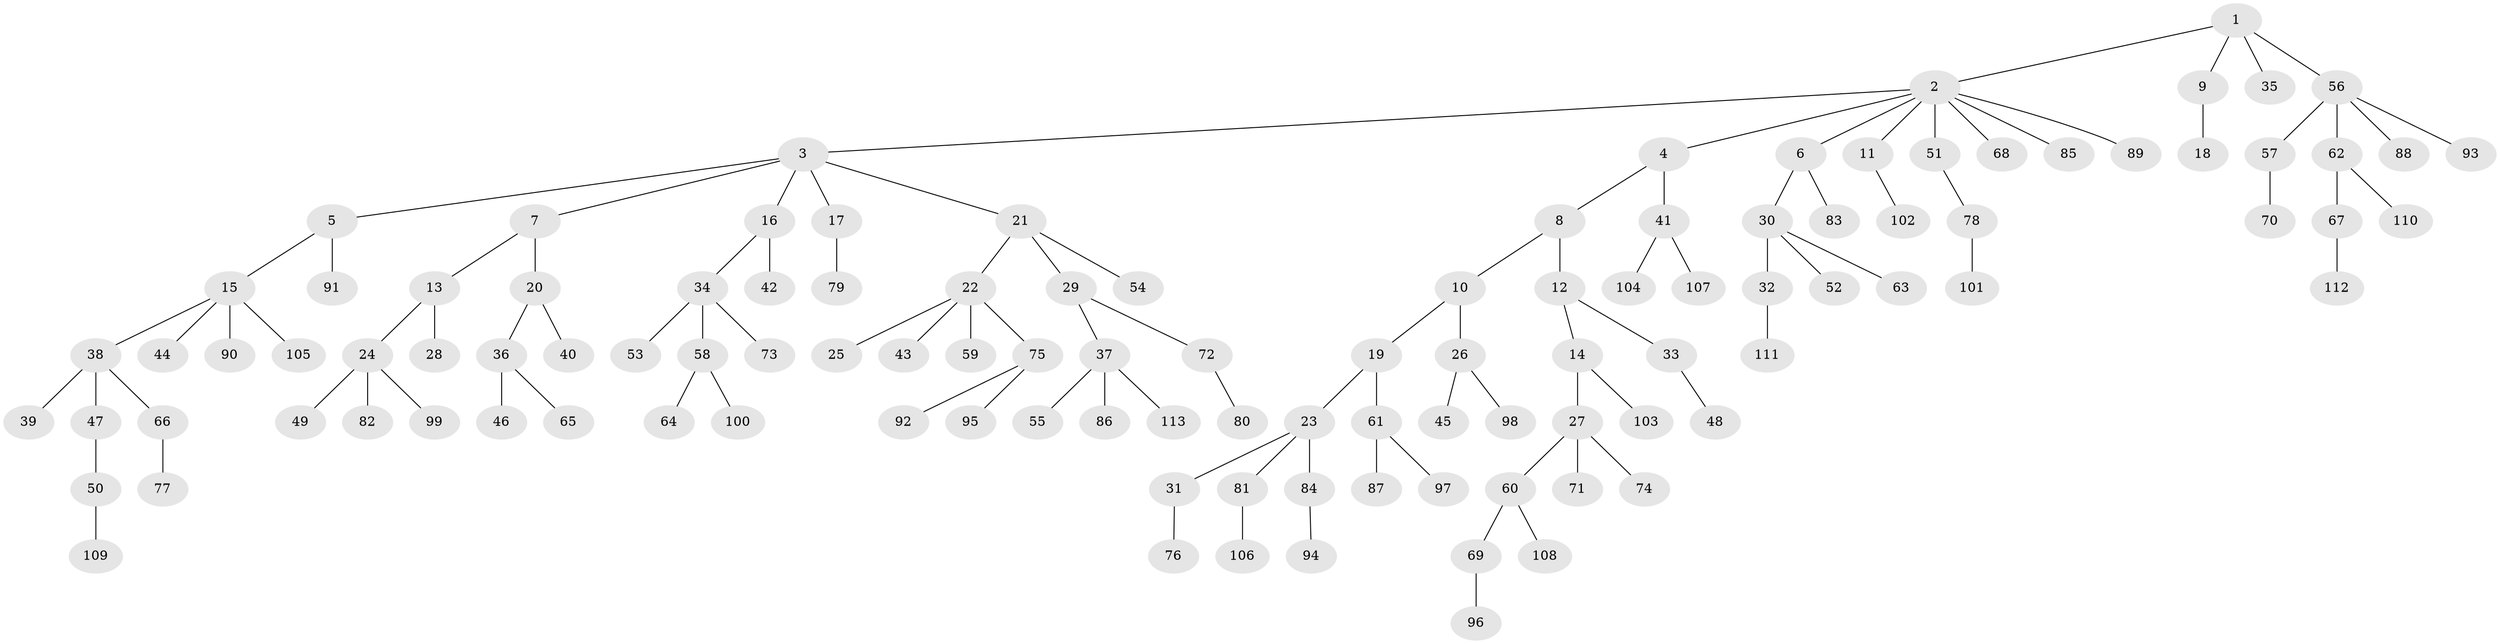 // coarse degree distribution, {11: 0.014925373134328358, 6: 0.029850746268656716, 3: 0.1791044776119403, 2: 0.13432835820895522, 1: 0.582089552238806, 4: 0.05970149253731343}
// Generated by graph-tools (version 1.1) at 2025/19/03/04/25 18:19:06]
// undirected, 113 vertices, 112 edges
graph export_dot {
graph [start="1"]
  node [color=gray90,style=filled];
  1;
  2;
  3;
  4;
  5;
  6;
  7;
  8;
  9;
  10;
  11;
  12;
  13;
  14;
  15;
  16;
  17;
  18;
  19;
  20;
  21;
  22;
  23;
  24;
  25;
  26;
  27;
  28;
  29;
  30;
  31;
  32;
  33;
  34;
  35;
  36;
  37;
  38;
  39;
  40;
  41;
  42;
  43;
  44;
  45;
  46;
  47;
  48;
  49;
  50;
  51;
  52;
  53;
  54;
  55;
  56;
  57;
  58;
  59;
  60;
  61;
  62;
  63;
  64;
  65;
  66;
  67;
  68;
  69;
  70;
  71;
  72;
  73;
  74;
  75;
  76;
  77;
  78;
  79;
  80;
  81;
  82;
  83;
  84;
  85;
  86;
  87;
  88;
  89;
  90;
  91;
  92;
  93;
  94;
  95;
  96;
  97;
  98;
  99;
  100;
  101;
  102;
  103;
  104;
  105;
  106;
  107;
  108;
  109;
  110;
  111;
  112;
  113;
  1 -- 2;
  1 -- 9;
  1 -- 35;
  1 -- 56;
  2 -- 3;
  2 -- 4;
  2 -- 6;
  2 -- 11;
  2 -- 51;
  2 -- 68;
  2 -- 85;
  2 -- 89;
  3 -- 5;
  3 -- 7;
  3 -- 16;
  3 -- 17;
  3 -- 21;
  4 -- 8;
  4 -- 41;
  5 -- 15;
  5 -- 91;
  6 -- 30;
  6 -- 83;
  7 -- 13;
  7 -- 20;
  8 -- 10;
  8 -- 12;
  9 -- 18;
  10 -- 19;
  10 -- 26;
  11 -- 102;
  12 -- 14;
  12 -- 33;
  13 -- 24;
  13 -- 28;
  14 -- 27;
  14 -- 103;
  15 -- 38;
  15 -- 44;
  15 -- 90;
  15 -- 105;
  16 -- 34;
  16 -- 42;
  17 -- 79;
  19 -- 23;
  19 -- 61;
  20 -- 36;
  20 -- 40;
  21 -- 22;
  21 -- 29;
  21 -- 54;
  22 -- 25;
  22 -- 43;
  22 -- 59;
  22 -- 75;
  23 -- 31;
  23 -- 81;
  23 -- 84;
  24 -- 49;
  24 -- 82;
  24 -- 99;
  26 -- 45;
  26 -- 98;
  27 -- 60;
  27 -- 71;
  27 -- 74;
  29 -- 37;
  29 -- 72;
  30 -- 32;
  30 -- 52;
  30 -- 63;
  31 -- 76;
  32 -- 111;
  33 -- 48;
  34 -- 53;
  34 -- 58;
  34 -- 73;
  36 -- 46;
  36 -- 65;
  37 -- 55;
  37 -- 86;
  37 -- 113;
  38 -- 39;
  38 -- 47;
  38 -- 66;
  41 -- 104;
  41 -- 107;
  47 -- 50;
  50 -- 109;
  51 -- 78;
  56 -- 57;
  56 -- 62;
  56 -- 88;
  56 -- 93;
  57 -- 70;
  58 -- 64;
  58 -- 100;
  60 -- 69;
  60 -- 108;
  61 -- 87;
  61 -- 97;
  62 -- 67;
  62 -- 110;
  66 -- 77;
  67 -- 112;
  69 -- 96;
  72 -- 80;
  75 -- 92;
  75 -- 95;
  78 -- 101;
  81 -- 106;
  84 -- 94;
}
